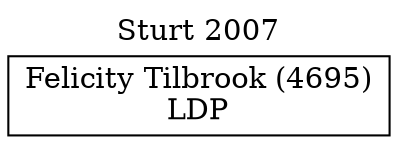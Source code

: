 // House preference flow
digraph "Felicity Tilbrook (4695)_Sturt_2007" {
	graph [label="Sturt 2007" labelloc=t mclimit=10]
	node [shape=box]
	"Felicity Tilbrook (4695)" [label="Felicity Tilbrook (4695)
LDP"]
}
